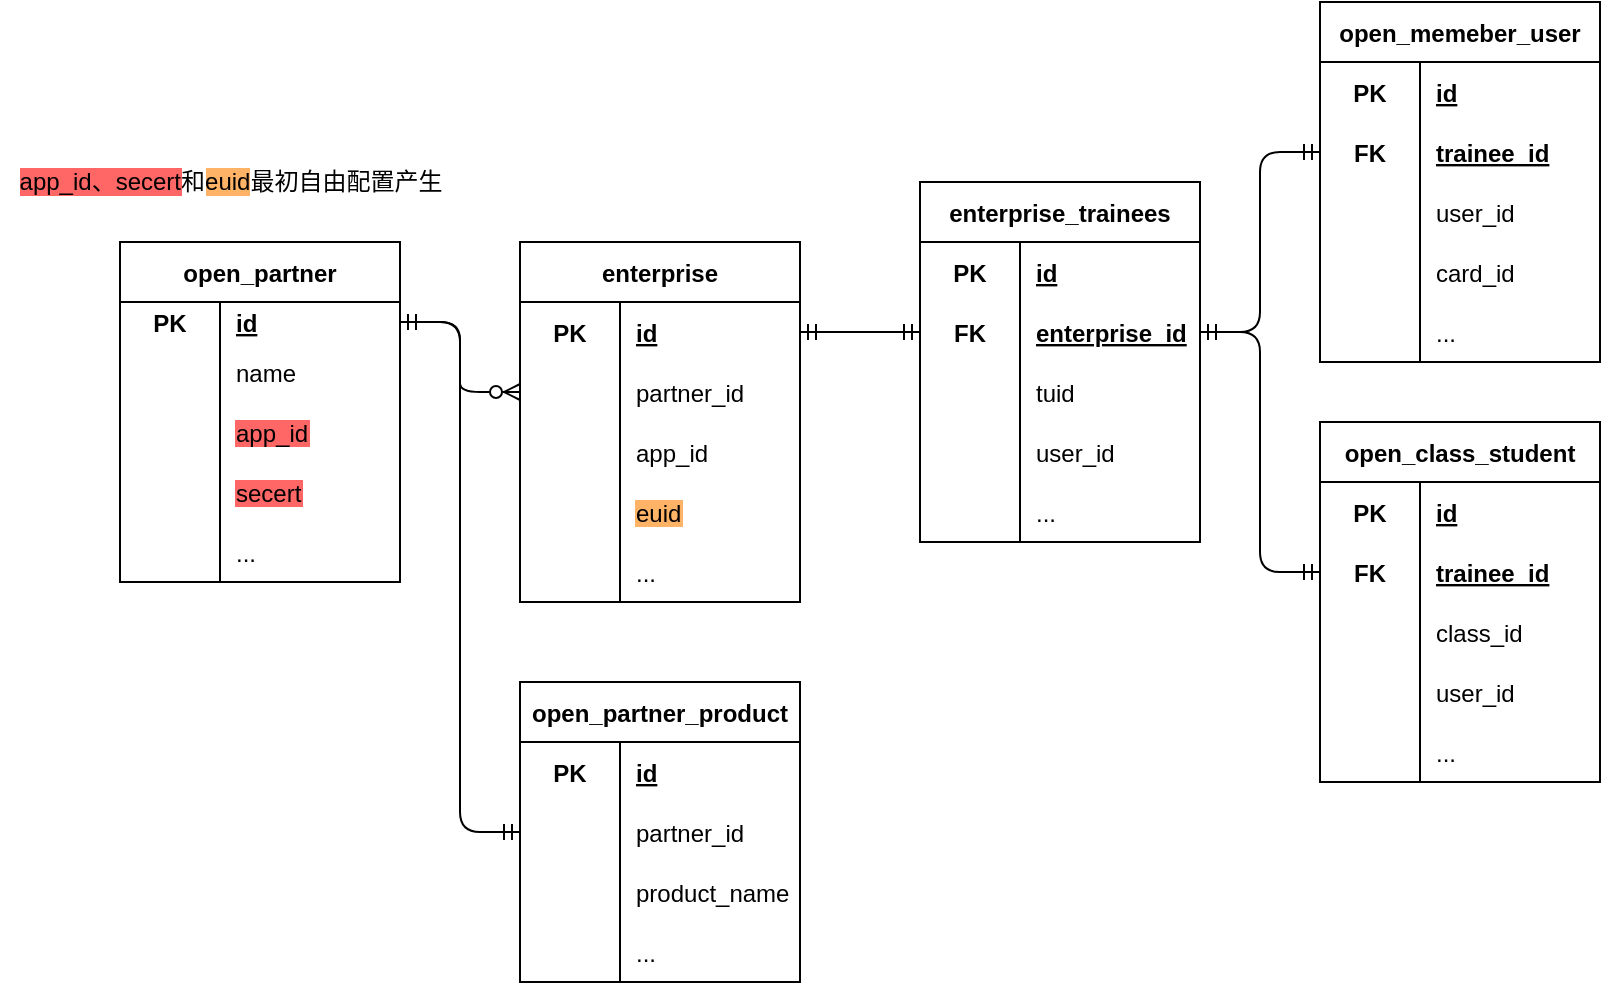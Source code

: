 <mxfile version="13.6.4" type="github">
  <diagram id="C5RBs43oDa-KdzZeNtuy" name="Page-1">
    <mxGraphModel dx="895" dy="1680" grid="1" gridSize="10" guides="1" tooltips="1" connect="1" arrows="1" fold="1" page="1" pageScale="1" pageWidth="827" pageHeight="1169" math="0" shadow="0">
      <root>
        <mxCell id="WIyWlLk6GJQsqaUBKTNV-0" />
        <mxCell id="WIyWlLk6GJQsqaUBKTNV-1" parent="WIyWlLk6GJQsqaUBKTNV-0" />
        <mxCell id="uw1BOTYkiIBPRyXSjcnH-148" value="" style="edgeStyle=entityRelationEdgeStyle;fontSize=12;html=1;endArrow=ERmandOne;startArrow=ERmandOne;entryX=0;entryY=0.5;entryDx=0;entryDy=0;exitX=1;exitY=0.5;exitDx=0;exitDy=0;" parent="WIyWlLk6GJQsqaUBKTNV-1" source="uw1BOTYkiIBPRyXSjcnH-106" target="uw1BOTYkiIBPRyXSjcnH-136" edge="1">
          <mxGeometry width="100" height="100" relative="1" as="geometry">
            <mxPoint x="480" y="300" as="sourcePoint" />
            <mxPoint x="580" y="200" as="targetPoint" />
          </mxGeometry>
        </mxCell>
        <mxCell id="uw1BOTYkiIBPRyXSjcnH-105" value="enterprise" style="shape=table;startSize=30;container=1;collapsible=1;childLayout=tableLayout;fixedRows=1;rowLines=0;fontStyle=1;align=center;resizeLast=1;" parent="WIyWlLk6GJQsqaUBKTNV-1" vertex="1">
          <mxGeometry x="430" y="70" width="140" height="180" as="geometry" />
        </mxCell>
        <mxCell id="uw1BOTYkiIBPRyXSjcnH-106" value="" style="shape=partialRectangle;collapsible=0;dropTarget=0;pointerEvents=0;fillColor=none;top=0;left=0;bottom=0;right=0;points=[[0,0.5],[1,0.5]];portConstraint=eastwest;" parent="uw1BOTYkiIBPRyXSjcnH-105" vertex="1">
          <mxGeometry y="30" width="140" height="30" as="geometry" />
        </mxCell>
        <mxCell id="uw1BOTYkiIBPRyXSjcnH-107" value="PK" style="shape=partialRectangle;connectable=0;fillColor=none;top=0;left=0;bottom=0;right=0;fontStyle=1;overflow=hidden;" parent="uw1BOTYkiIBPRyXSjcnH-106" vertex="1">
          <mxGeometry width="50" height="30" as="geometry" />
        </mxCell>
        <mxCell id="uw1BOTYkiIBPRyXSjcnH-108" value="id" style="shape=partialRectangle;connectable=0;fillColor=none;top=0;left=0;bottom=0;right=0;align=left;spacingLeft=6;fontStyle=5;overflow=hidden;" parent="uw1BOTYkiIBPRyXSjcnH-106" vertex="1">
          <mxGeometry x="50" width="90" height="30" as="geometry" />
        </mxCell>
        <mxCell id="rV22phOTvIdH1_BPCWi4-47" value="" style="shape=partialRectangle;collapsible=0;dropTarget=0;pointerEvents=0;fillColor=none;top=0;left=0;bottom=0;right=0;points=[[0,0.5],[1,0.5]];portConstraint=eastwest;" vertex="1" parent="uw1BOTYkiIBPRyXSjcnH-105">
          <mxGeometry y="60" width="140" height="30" as="geometry" />
        </mxCell>
        <mxCell id="rV22phOTvIdH1_BPCWi4-48" value="" style="shape=partialRectangle;connectable=0;fillColor=none;top=0;left=0;bottom=0;right=0;editable=1;overflow=hidden;" vertex="1" parent="rV22phOTvIdH1_BPCWi4-47">
          <mxGeometry width="50" height="30" as="geometry" />
        </mxCell>
        <mxCell id="rV22phOTvIdH1_BPCWi4-49" value="partner_id" style="shape=partialRectangle;connectable=0;fillColor=none;top=0;left=0;bottom=0;right=0;align=left;spacingLeft=6;overflow=hidden;" vertex="1" parent="rV22phOTvIdH1_BPCWi4-47">
          <mxGeometry x="50" width="90" height="30" as="geometry" />
        </mxCell>
        <mxCell id="uw1BOTYkiIBPRyXSjcnH-112" value="" style="shape=partialRectangle;collapsible=0;dropTarget=0;pointerEvents=0;fillColor=none;top=0;left=0;bottom=0;right=0;points=[[0,0.5],[1,0.5]];portConstraint=eastwest;" parent="uw1BOTYkiIBPRyXSjcnH-105" vertex="1">
          <mxGeometry y="90" width="140" height="30" as="geometry" />
        </mxCell>
        <mxCell id="uw1BOTYkiIBPRyXSjcnH-113" value="" style="shape=partialRectangle;connectable=0;fillColor=none;top=0;left=0;bottom=0;right=0;editable=1;overflow=hidden;" parent="uw1BOTYkiIBPRyXSjcnH-112" vertex="1">
          <mxGeometry width="50" height="30" as="geometry" />
        </mxCell>
        <mxCell id="uw1BOTYkiIBPRyXSjcnH-114" value="app_id" style="shape=partialRectangle;connectable=0;fillColor=none;top=0;left=0;bottom=0;right=0;align=left;spacingLeft=6;overflow=hidden;" parent="uw1BOTYkiIBPRyXSjcnH-112" vertex="1">
          <mxGeometry x="50" width="90" height="30" as="geometry" />
        </mxCell>
        <mxCell id="uw1BOTYkiIBPRyXSjcnH-115" value="" style="shape=partialRectangle;collapsible=0;dropTarget=0;pointerEvents=0;fillColor=none;top=0;left=0;bottom=0;right=0;points=[[0,0.5],[1,0.5]];portConstraint=eastwest;" parent="uw1BOTYkiIBPRyXSjcnH-105" vertex="1">
          <mxGeometry y="120" width="140" height="30" as="geometry" />
        </mxCell>
        <mxCell id="uw1BOTYkiIBPRyXSjcnH-116" value="" style="shape=partialRectangle;connectable=0;fillColor=none;top=0;left=0;bottom=0;right=0;editable=1;overflow=hidden;" parent="uw1BOTYkiIBPRyXSjcnH-115" vertex="1">
          <mxGeometry width="50" height="30" as="geometry" />
        </mxCell>
        <mxCell id="uw1BOTYkiIBPRyXSjcnH-117" value="euid" style="shape=partialRectangle;connectable=0;fillColor=none;top=0;left=0;bottom=0;right=0;align=left;spacingLeft=6;overflow=hidden;labelBackgroundColor=#FFB366;" parent="uw1BOTYkiIBPRyXSjcnH-115" vertex="1">
          <mxGeometry x="50" width="90" height="30" as="geometry" />
        </mxCell>
        <mxCell id="uw1BOTYkiIBPRyXSjcnH-127" value="" style="shape=partialRectangle;collapsible=0;dropTarget=0;pointerEvents=0;fillColor=none;top=0;left=0;bottom=0;right=0;points=[[0,0.5],[1,0.5]];portConstraint=eastwest;" parent="uw1BOTYkiIBPRyXSjcnH-105" vertex="1">
          <mxGeometry y="150" width="140" height="30" as="geometry" />
        </mxCell>
        <mxCell id="uw1BOTYkiIBPRyXSjcnH-128" value="" style="shape=partialRectangle;connectable=0;fillColor=none;top=0;left=0;bottom=0;right=0;editable=1;overflow=hidden;" parent="uw1BOTYkiIBPRyXSjcnH-127" vertex="1">
          <mxGeometry width="50" height="30" as="geometry" />
        </mxCell>
        <mxCell id="uw1BOTYkiIBPRyXSjcnH-129" value="..." style="shape=partialRectangle;connectable=0;fillColor=none;top=0;left=0;bottom=0;right=0;align=left;spacingLeft=6;overflow=hidden;" parent="uw1BOTYkiIBPRyXSjcnH-127" vertex="1">
          <mxGeometry x="50" width="90" height="30" as="geometry" />
        </mxCell>
        <mxCell id="rV22phOTvIdH1_BPCWi4-16" value="" style="edgeStyle=entityRelationEdgeStyle;fontSize=12;html=1;endArrow=ERmandOne;startArrow=ERmandOne;exitX=1;exitY=0.5;exitDx=0;exitDy=0;entryX=0;entryY=0.5;entryDx=0;entryDy=0;" edge="1" parent="WIyWlLk6GJQsqaUBKTNV-1" source="uw1BOTYkiIBPRyXSjcnH-136" target="rV22phOTvIdH1_BPCWi4-4">
          <mxGeometry width="100" height="100" relative="1" as="geometry">
            <mxPoint x="730" y="430" as="sourcePoint" />
            <mxPoint x="830" y="330" as="targetPoint" />
          </mxGeometry>
        </mxCell>
        <mxCell id="rV22phOTvIdH1_BPCWi4-33" value="" style="edgeStyle=entityRelationEdgeStyle;fontSize=12;html=1;endArrow=ERmandOne;startArrow=ERmandOne;entryX=0;entryY=0.5;entryDx=0;entryDy=0;" edge="1" parent="WIyWlLk6GJQsqaUBKTNV-1" source="uw1BOTYkiIBPRyXSjcnH-136" target="rV22phOTvIdH1_BPCWi4-34">
          <mxGeometry width="100" height="100" relative="1" as="geometry">
            <mxPoint x="730" y="410" as="sourcePoint" />
            <mxPoint x="770" y="370" as="targetPoint" />
          </mxGeometry>
        </mxCell>
        <mxCell id="rV22phOTvIdH1_BPCWi4-0" value="open_memeber_user" style="shape=table;startSize=30;container=1;collapsible=1;childLayout=tableLayout;fixedRows=1;rowLines=0;fontStyle=1;align=center;resizeLast=1;" vertex="1" parent="WIyWlLk6GJQsqaUBKTNV-1">
          <mxGeometry x="830" y="-50" width="140" height="180" as="geometry" />
        </mxCell>
        <mxCell id="rV22phOTvIdH1_BPCWi4-1" value="" style="shape=partialRectangle;collapsible=0;dropTarget=0;pointerEvents=0;fillColor=none;top=0;left=0;bottom=0;right=0;points=[[0,0.5],[1,0.5]];portConstraint=eastwest;" vertex="1" parent="rV22phOTvIdH1_BPCWi4-0">
          <mxGeometry y="30" width="140" height="30" as="geometry" />
        </mxCell>
        <mxCell id="rV22phOTvIdH1_BPCWi4-2" value="PK" style="shape=partialRectangle;connectable=0;fillColor=none;top=0;left=0;bottom=0;right=0;fontStyle=1;overflow=hidden;" vertex="1" parent="rV22phOTvIdH1_BPCWi4-1">
          <mxGeometry width="50" height="30" as="geometry" />
        </mxCell>
        <mxCell id="rV22phOTvIdH1_BPCWi4-3" value="id" style="shape=partialRectangle;connectable=0;fillColor=none;top=0;left=0;bottom=0;right=0;align=left;spacingLeft=6;fontStyle=5;overflow=hidden;" vertex="1" parent="rV22phOTvIdH1_BPCWi4-1">
          <mxGeometry x="50" width="90" height="30" as="geometry" />
        </mxCell>
        <mxCell id="rV22phOTvIdH1_BPCWi4-4" value="" style="shape=partialRectangle;collapsible=0;dropTarget=0;pointerEvents=0;fillColor=none;top=0;left=0;bottom=0;right=0;points=[[0,0.5],[1,0.5]];portConstraint=eastwest;" vertex="1" parent="rV22phOTvIdH1_BPCWi4-0">
          <mxGeometry y="60" width="140" height="30" as="geometry" />
        </mxCell>
        <mxCell id="rV22phOTvIdH1_BPCWi4-5" value="FK" style="shape=partialRectangle;connectable=0;fillColor=none;top=0;left=0;bottom=0;right=0;fontStyle=1;overflow=hidden;" vertex="1" parent="rV22phOTvIdH1_BPCWi4-4">
          <mxGeometry width="50" height="30" as="geometry" />
        </mxCell>
        <mxCell id="rV22phOTvIdH1_BPCWi4-6" value="trainee_id" style="shape=partialRectangle;connectable=0;fillColor=none;top=0;left=0;bottom=0;right=0;align=left;spacingLeft=6;fontStyle=5;overflow=hidden;" vertex="1" parent="rV22phOTvIdH1_BPCWi4-4">
          <mxGeometry x="50" width="90" height="30" as="geometry" />
        </mxCell>
        <mxCell id="rV22phOTvIdH1_BPCWi4-7" value="" style="shape=partialRectangle;collapsible=0;dropTarget=0;pointerEvents=0;fillColor=none;top=0;left=0;bottom=0;right=0;points=[[0,0.5],[1,0.5]];portConstraint=eastwest;" vertex="1" parent="rV22phOTvIdH1_BPCWi4-0">
          <mxGeometry y="90" width="140" height="30" as="geometry" />
        </mxCell>
        <mxCell id="rV22phOTvIdH1_BPCWi4-8" value="" style="shape=partialRectangle;connectable=0;fillColor=none;top=0;left=0;bottom=0;right=0;editable=1;overflow=hidden;" vertex="1" parent="rV22phOTvIdH1_BPCWi4-7">
          <mxGeometry width="50" height="30" as="geometry" />
        </mxCell>
        <mxCell id="rV22phOTvIdH1_BPCWi4-9" value="user_id" style="shape=partialRectangle;connectable=0;fillColor=none;top=0;left=0;bottom=0;right=0;align=left;spacingLeft=6;overflow=hidden;" vertex="1" parent="rV22phOTvIdH1_BPCWi4-7">
          <mxGeometry x="50" width="90" height="30" as="geometry" />
        </mxCell>
        <mxCell id="rV22phOTvIdH1_BPCWi4-10" value="" style="shape=partialRectangle;collapsible=0;dropTarget=0;pointerEvents=0;fillColor=none;top=0;left=0;bottom=0;right=0;points=[[0,0.5],[1,0.5]];portConstraint=eastwest;" vertex="1" parent="rV22phOTvIdH1_BPCWi4-0">
          <mxGeometry y="120" width="140" height="30" as="geometry" />
        </mxCell>
        <mxCell id="rV22phOTvIdH1_BPCWi4-11" value="" style="shape=partialRectangle;connectable=0;fillColor=none;top=0;left=0;bottom=0;right=0;editable=1;overflow=hidden;" vertex="1" parent="rV22phOTvIdH1_BPCWi4-10">
          <mxGeometry width="50" height="30" as="geometry" />
        </mxCell>
        <mxCell id="rV22phOTvIdH1_BPCWi4-12" value="card_id" style="shape=partialRectangle;connectable=0;fillColor=none;top=0;left=0;bottom=0;right=0;align=left;spacingLeft=6;overflow=hidden;" vertex="1" parent="rV22phOTvIdH1_BPCWi4-10">
          <mxGeometry x="50" width="90" height="30" as="geometry" />
        </mxCell>
        <mxCell id="rV22phOTvIdH1_BPCWi4-13" value="" style="shape=partialRectangle;collapsible=0;dropTarget=0;pointerEvents=0;fillColor=none;top=0;left=0;bottom=0;right=0;points=[[0,0.5],[1,0.5]];portConstraint=eastwest;" vertex="1" parent="rV22phOTvIdH1_BPCWi4-0">
          <mxGeometry y="150" width="140" height="30" as="geometry" />
        </mxCell>
        <mxCell id="rV22phOTvIdH1_BPCWi4-14" value="" style="shape=partialRectangle;connectable=0;fillColor=none;top=0;left=0;bottom=0;right=0;editable=1;overflow=hidden;" vertex="1" parent="rV22phOTvIdH1_BPCWi4-13">
          <mxGeometry width="50" height="30" as="geometry" />
        </mxCell>
        <mxCell id="rV22phOTvIdH1_BPCWi4-15" value="..." style="shape=partialRectangle;connectable=0;fillColor=none;top=0;left=0;bottom=0;right=0;align=left;spacingLeft=6;overflow=hidden;" vertex="1" parent="rV22phOTvIdH1_BPCWi4-13">
          <mxGeometry x="50" width="90" height="30" as="geometry" />
        </mxCell>
        <mxCell id="rV22phOTvIdH1_BPCWi4-17" value="open_class_student" style="shape=table;startSize=30;container=1;collapsible=1;childLayout=tableLayout;fixedRows=1;rowLines=0;fontStyle=1;align=center;resizeLast=1;" vertex="1" parent="WIyWlLk6GJQsqaUBKTNV-1">
          <mxGeometry x="830" y="160" width="140" height="180" as="geometry" />
        </mxCell>
        <mxCell id="rV22phOTvIdH1_BPCWi4-18" value="" style="shape=partialRectangle;collapsible=0;dropTarget=0;pointerEvents=0;fillColor=none;top=0;left=0;bottom=0;right=0;points=[[0,0.5],[1,0.5]];portConstraint=eastwest;" vertex="1" parent="rV22phOTvIdH1_BPCWi4-17">
          <mxGeometry y="30" width="140" height="30" as="geometry" />
        </mxCell>
        <mxCell id="rV22phOTvIdH1_BPCWi4-19" value="PK" style="shape=partialRectangle;connectable=0;fillColor=none;top=0;left=0;bottom=0;right=0;fontStyle=1;overflow=hidden;" vertex="1" parent="rV22phOTvIdH1_BPCWi4-18">
          <mxGeometry width="50" height="30" as="geometry" />
        </mxCell>
        <mxCell id="rV22phOTvIdH1_BPCWi4-20" value="id" style="shape=partialRectangle;connectable=0;fillColor=none;top=0;left=0;bottom=0;right=0;align=left;spacingLeft=6;fontStyle=5;overflow=hidden;" vertex="1" parent="rV22phOTvIdH1_BPCWi4-18">
          <mxGeometry x="50" width="90" height="30" as="geometry" />
        </mxCell>
        <mxCell id="rV22phOTvIdH1_BPCWi4-34" value="" style="shape=partialRectangle;collapsible=0;dropTarget=0;pointerEvents=0;fillColor=none;top=0;left=0;bottom=0;right=0;points=[[0,0.5],[1,0.5]];portConstraint=eastwest;" vertex="1" parent="rV22phOTvIdH1_BPCWi4-17">
          <mxGeometry y="60" width="140" height="30" as="geometry" />
        </mxCell>
        <mxCell id="rV22phOTvIdH1_BPCWi4-35" value="FK" style="shape=partialRectangle;connectable=0;fillColor=none;top=0;left=0;bottom=0;right=0;fontStyle=1;overflow=hidden;" vertex="1" parent="rV22phOTvIdH1_BPCWi4-34">
          <mxGeometry width="50" height="30" as="geometry" />
        </mxCell>
        <mxCell id="rV22phOTvIdH1_BPCWi4-36" value="trainee_id" style="shape=partialRectangle;connectable=0;fillColor=none;top=0;left=0;bottom=0;right=0;align=left;spacingLeft=6;fontStyle=5;overflow=hidden;" vertex="1" parent="rV22phOTvIdH1_BPCWi4-34">
          <mxGeometry x="50" width="90" height="30" as="geometry" />
        </mxCell>
        <mxCell id="rV22phOTvIdH1_BPCWi4-24" value="" style="shape=partialRectangle;collapsible=0;dropTarget=0;pointerEvents=0;fillColor=none;top=0;left=0;bottom=0;right=0;points=[[0,0.5],[1,0.5]];portConstraint=eastwest;" vertex="1" parent="rV22phOTvIdH1_BPCWi4-17">
          <mxGeometry y="90" width="140" height="30" as="geometry" />
        </mxCell>
        <mxCell id="rV22phOTvIdH1_BPCWi4-25" value="" style="shape=partialRectangle;connectable=0;fillColor=none;top=0;left=0;bottom=0;right=0;editable=1;overflow=hidden;" vertex="1" parent="rV22phOTvIdH1_BPCWi4-24">
          <mxGeometry width="50" height="30" as="geometry" />
        </mxCell>
        <mxCell id="rV22phOTvIdH1_BPCWi4-26" value="class_id" style="shape=partialRectangle;connectable=0;fillColor=none;top=0;left=0;bottom=0;right=0;align=left;spacingLeft=6;overflow=hidden;" vertex="1" parent="rV22phOTvIdH1_BPCWi4-24">
          <mxGeometry x="50" width="90" height="30" as="geometry" />
        </mxCell>
        <mxCell id="rV22phOTvIdH1_BPCWi4-27" value="" style="shape=partialRectangle;collapsible=0;dropTarget=0;pointerEvents=0;fillColor=none;top=0;left=0;bottom=0;right=0;points=[[0,0.5],[1,0.5]];portConstraint=eastwest;" vertex="1" parent="rV22phOTvIdH1_BPCWi4-17">
          <mxGeometry y="120" width="140" height="30" as="geometry" />
        </mxCell>
        <mxCell id="rV22phOTvIdH1_BPCWi4-28" value="" style="shape=partialRectangle;connectable=0;fillColor=none;top=0;left=0;bottom=0;right=0;editable=1;overflow=hidden;" vertex="1" parent="rV22phOTvIdH1_BPCWi4-27">
          <mxGeometry width="50" height="30" as="geometry" />
        </mxCell>
        <mxCell id="rV22phOTvIdH1_BPCWi4-29" value="user_id" style="shape=partialRectangle;connectable=0;fillColor=none;top=0;left=0;bottom=0;right=0;align=left;spacingLeft=6;overflow=hidden;" vertex="1" parent="rV22phOTvIdH1_BPCWi4-27">
          <mxGeometry x="50" width="90" height="30" as="geometry" />
        </mxCell>
        <mxCell id="rV22phOTvIdH1_BPCWi4-30" value="" style="shape=partialRectangle;collapsible=0;dropTarget=0;pointerEvents=0;fillColor=none;top=0;left=0;bottom=0;right=0;points=[[0,0.5],[1,0.5]];portConstraint=eastwest;" vertex="1" parent="rV22phOTvIdH1_BPCWi4-17">
          <mxGeometry y="150" width="140" height="30" as="geometry" />
        </mxCell>
        <mxCell id="rV22phOTvIdH1_BPCWi4-31" value="" style="shape=partialRectangle;connectable=0;fillColor=none;top=0;left=0;bottom=0;right=0;editable=1;overflow=hidden;" vertex="1" parent="rV22phOTvIdH1_BPCWi4-30">
          <mxGeometry width="50" height="30" as="geometry" />
        </mxCell>
        <mxCell id="rV22phOTvIdH1_BPCWi4-32" value="..." style="shape=partialRectangle;connectable=0;fillColor=none;top=0;left=0;bottom=0;right=0;align=left;spacingLeft=6;overflow=hidden;" vertex="1" parent="rV22phOTvIdH1_BPCWi4-30">
          <mxGeometry x="50" width="90" height="30" as="geometry" />
        </mxCell>
        <mxCell id="uw1BOTYkiIBPRyXSjcnH-132" value="enterprise_trainees" style="shape=table;startSize=30;container=1;collapsible=1;childLayout=tableLayout;fixedRows=1;rowLines=0;fontStyle=1;align=center;resizeLast=1;" parent="WIyWlLk6GJQsqaUBKTNV-1" vertex="1">
          <mxGeometry x="630" y="40" width="140" height="180" as="geometry" />
        </mxCell>
        <mxCell id="uw1BOTYkiIBPRyXSjcnH-133" value="" style="shape=partialRectangle;collapsible=0;dropTarget=0;pointerEvents=0;fillColor=none;top=0;left=0;bottom=0;right=0;points=[[0,0.5],[1,0.5]];portConstraint=eastwest;" parent="uw1BOTYkiIBPRyXSjcnH-132" vertex="1">
          <mxGeometry y="30" width="140" height="30" as="geometry" />
        </mxCell>
        <mxCell id="uw1BOTYkiIBPRyXSjcnH-134" value="PK" style="shape=partialRectangle;connectable=0;fillColor=none;top=0;left=0;bottom=0;right=0;fontStyle=1;overflow=hidden;" parent="uw1BOTYkiIBPRyXSjcnH-133" vertex="1">
          <mxGeometry width="50" height="30" as="geometry" />
        </mxCell>
        <mxCell id="uw1BOTYkiIBPRyXSjcnH-135" value="id" style="shape=partialRectangle;connectable=0;fillColor=none;top=0;left=0;bottom=0;right=0;align=left;spacingLeft=6;fontStyle=5;overflow=hidden;" parent="uw1BOTYkiIBPRyXSjcnH-133" vertex="1">
          <mxGeometry x="50" width="90" height="30" as="geometry" />
        </mxCell>
        <mxCell id="uw1BOTYkiIBPRyXSjcnH-136" value="" style="shape=partialRectangle;collapsible=0;dropTarget=0;pointerEvents=0;fillColor=none;top=0;left=0;bottom=0;right=0;points=[[0,0.5],[1,0.5]];portConstraint=eastwest;" parent="uw1BOTYkiIBPRyXSjcnH-132" vertex="1">
          <mxGeometry y="60" width="140" height="30" as="geometry" />
        </mxCell>
        <mxCell id="uw1BOTYkiIBPRyXSjcnH-137" value="FK" style="shape=partialRectangle;connectable=0;fillColor=none;top=0;left=0;bottom=0;right=0;fontStyle=1;overflow=hidden;" parent="uw1BOTYkiIBPRyXSjcnH-136" vertex="1">
          <mxGeometry width="50" height="30" as="geometry" />
        </mxCell>
        <mxCell id="uw1BOTYkiIBPRyXSjcnH-138" value="enterprise_id" style="shape=partialRectangle;connectable=0;fillColor=none;top=0;left=0;bottom=0;right=0;align=left;spacingLeft=6;fontStyle=5;overflow=hidden;" parent="uw1BOTYkiIBPRyXSjcnH-136" vertex="1">
          <mxGeometry x="50" width="90" height="30" as="geometry" />
        </mxCell>
        <mxCell id="uw1BOTYkiIBPRyXSjcnH-139" value="" style="shape=partialRectangle;collapsible=0;dropTarget=0;pointerEvents=0;fillColor=none;top=0;left=0;bottom=0;right=0;points=[[0,0.5],[1,0.5]];portConstraint=eastwest;" parent="uw1BOTYkiIBPRyXSjcnH-132" vertex="1">
          <mxGeometry y="90" width="140" height="30" as="geometry" />
        </mxCell>
        <mxCell id="uw1BOTYkiIBPRyXSjcnH-140" value="" style="shape=partialRectangle;connectable=0;fillColor=none;top=0;left=0;bottom=0;right=0;editable=1;overflow=hidden;" parent="uw1BOTYkiIBPRyXSjcnH-139" vertex="1">
          <mxGeometry width="50" height="30" as="geometry" />
        </mxCell>
        <mxCell id="uw1BOTYkiIBPRyXSjcnH-141" value="tuid" style="shape=partialRectangle;connectable=0;fillColor=none;top=0;left=0;bottom=0;right=0;align=left;spacingLeft=6;overflow=hidden;" parent="uw1BOTYkiIBPRyXSjcnH-139" vertex="1">
          <mxGeometry x="50" width="90" height="30" as="geometry" />
        </mxCell>
        <mxCell id="uw1BOTYkiIBPRyXSjcnH-142" value="" style="shape=partialRectangle;collapsible=0;dropTarget=0;pointerEvents=0;fillColor=none;top=0;left=0;bottom=0;right=0;points=[[0,0.5],[1,0.5]];portConstraint=eastwest;" parent="uw1BOTYkiIBPRyXSjcnH-132" vertex="1">
          <mxGeometry y="120" width="140" height="30" as="geometry" />
        </mxCell>
        <mxCell id="uw1BOTYkiIBPRyXSjcnH-143" value="" style="shape=partialRectangle;connectable=0;fillColor=none;top=0;left=0;bottom=0;right=0;editable=1;overflow=hidden;" parent="uw1BOTYkiIBPRyXSjcnH-142" vertex="1">
          <mxGeometry width="50" height="30" as="geometry" />
        </mxCell>
        <mxCell id="uw1BOTYkiIBPRyXSjcnH-144" value="user_id" style="shape=partialRectangle;connectable=0;fillColor=none;top=0;left=0;bottom=0;right=0;align=left;spacingLeft=6;overflow=hidden;" parent="uw1BOTYkiIBPRyXSjcnH-142" vertex="1">
          <mxGeometry x="50" width="90" height="30" as="geometry" />
        </mxCell>
        <mxCell id="uw1BOTYkiIBPRyXSjcnH-145" value="" style="shape=partialRectangle;collapsible=0;dropTarget=0;pointerEvents=0;fillColor=none;top=0;left=0;bottom=0;right=0;points=[[0,0.5],[1,0.5]];portConstraint=eastwest;" parent="uw1BOTYkiIBPRyXSjcnH-132" vertex="1">
          <mxGeometry y="150" width="140" height="30" as="geometry" />
        </mxCell>
        <mxCell id="uw1BOTYkiIBPRyXSjcnH-146" value="" style="shape=partialRectangle;connectable=0;fillColor=none;top=0;left=0;bottom=0;right=0;editable=1;overflow=hidden;" parent="uw1BOTYkiIBPRyXSjcnH-145" vertex="1">
          <mxGeometry width="50" height="30" as="geometry" />
        </mxCell>
        <mxCell id="uw1BOTYkiIBPRyXSjcnH-147" value="..." style="shape=partialRectangle;connectable=0;fillColor=none;top=0;left=0;bottom=0;right=0;align=left;spacingLeft=6;overflow=hidden;" parent="uw1BOTYkiIBPRyXSjcnH-145" vertex="1">
          <mxGeometry x="50" width="90" height="30" as="geometry" />
        </mxCell>
        <mxCell id="rV22phOTvIdH1_BPCWi4-37" value="&lt;span style=&quot;background-color: rgb(255 , 102 , 102)&quot;&gt;app_id、secert&lt;/span&gt;和&lt;span style=&quot;background-color: rgb(255 , 179 , 102)&quot;&gt;euid&lt;/span&gt;最初自由配置产生" style="text;html=1;align=center;verticalAlign=middle;resizable=0;points=[];autosize=1;" vertex="1" parent="WIyWlLk6GJQsqaUBKTNV-1">
          <mxGeometry x="170" y="30" width="230" height="20" as="geometry" />
        </mxCell>
        <mxCell id="uw1BOTYkiIBPRyXSjcnH-149" value="open_partner_product" style="shape=table;startSize=30;container=1;collapsible=1;childLayout=tableLayout;fixedRows=1;rowLines=0;fontStyle=1;align=center;resizeLast=1;" parent="WIyWlLk6GJQsqaUBKTNV-1" vertex="1">
          <mxGeometry x="430" y="290" width="140" height="150" as="geometry" />
        </mxCell>
        <mxCell id="uw1BOTYkiIBPRyXSjcnH-150" value="" style="shape=partialRectangle;collapsible=0;dropTarget=0;pointerEvents=0;fillColor=none;top=0;left=0;bottom=0;right=0;points=[[0,0.5],[1,0.5]];portConstraint=eastwest;" parent="uw1BOTYkiIBPRyXSjcnH-149" vertex="1">
          <mxGeometry y="30" width="140" height="30" as="geometry" />
        </mxCell>
        <mxCell id="uw1BOTYkiIBPRyXSjcnH-151" value="PK" style="shape=partialRectangle;connectable=0;fillColor=none;top=0;left=0;bottom=0;right=0;fontStyle=1;overflow=hidden;" parent="uw1BOTYkiIBPRyXSjcnH-150" vertex="1">
          <mxGeometry width="50" height="30" as="geometry" />
        </mxCell>
        <mxCell id="uw1BOTYkiIBPRyXSjcnH-152" value="id" style="shape=partialRectangle;connectable=0;fillColor=none;top=0;left=0;bottom=0;right=0;align=left;spacingLeft=6;fontStyle=5;overflow=hidden;" parent="uw1BOTYkiIBPRyXSjcnH-150" vertex="1">
          <mxGeometry x="50" width="90" height="30" as="geometry" />
        </mxCell>
        <mxCell id="rV22phOTvIdH1_BPCWi4-44" value="" style="shape=partialRectangle;collapsible=0;dropTarget=0;pointerEvents=0;fillColor=none;top=0;left=0;bottom=0;right=0;points=[[0,0.5],[1,0.5]];portConstraint=eastwest;" vertex="1" parent="uw1BOTYkiIBPRyXSjcnH-149">
          <mxGeometry y="60" width="140" height="30" as="geometry" />
        </mxCell>
        <mxCell id="rV22phOTvIdH1_BPCWi4-45" value="" style="shape=partialRectangle;connectable=0;fillColor=none;top=0;left=0;bottom=0;right=0;editable=1;overflow=hidden;" vertex="1" parent="rV22phOTvIdH1_BPCWi4-44">
          <mxGeometry width="50" height="30" as="geometry" />
        </mxCell>
        <mxCell id="rV22phOTvIdH1_BPCWi4-46" value="partner_id" style="shape=partialRectangle;connectable=0;fillColor=none;top=0;left=0;bottom=0;right=0;align=left;spacingLeft=6;overflow=hidden;" vertex="1" parent="rV22phOTvIdH1_BPCWi4-44">
          <mxGeometry x="50" width="90" height="30" as="geometry" />
        </mxCell>
        <mxCell id="uw1BOTYkiIBPRyXSjcnH-159" value="" style="shape=partialRectangle;collapsible=0;dropTarget=0;pointerEvents=0;fillColor=none;top=0;left=0;bottom=0;right=0;points=[[0,0.5],[1,0.5]];portConstraint=eastwest;" parent="uw1BOTYkiIBPRyXSjcnH-149" vertex="1">
          <mxGeometry y="90" width="140" height="30" as="geometry" />
        </mxCell>
        <mxCell id="uw1BOTYkiIBPRyXSjcnH-160" value="" style="shape=partialRectangle;connectable=0;fillColor=none;top=0;left=0;bottom=0;right=0;editable=1;overflow=hidden;" parent="uw1BOTYkiIBPRyXSjcnH-159" vertex="1">
          <mxGeometry width="50" height="30" as="geometry" />
        </mxCell>
        <mxCell id="uw1BOTYkiIBPRyXSjcnH-161" value="product_name" style="shape=partialRectangle;connectable=0;fillColor=none;top=0;left=0;bottom=0;right=0;align=left;spacingLeft=6;overflow=hidden;" parent="uw1BOTYkiIBPRyXSjcnH-159" vertex="1">
          <mxGeometry x="50" width="90" height="30" as="geometry" />
        </mxCell>
        <mxCell id="uw1BOTYkiIBPRyXSjcnH-162" value="" style="shape=partialRectangle;collapsible=0;dropTarget=0;pointerEvents=0;fillColor=none;top=0;left=0;bottom=0;right=0;points=[[0,0.5],[1,0.5]];portConstraint=eastwest;" parent="uw1BOTYkiIBPRyXSjcnH-149" vertex="1">
          <mxGeometry y="120" width="140" height="30" as="geometry" />
        </mxCell>
        <mxCell id="uw1BOTYkiIBPRyXSjcnH-163" value="" style="shape=partialRectangle;connectable=0;fillColor=none;top=0;left=0;bottom=0;right=0;editable=1;overflow=hidden;" parent="uw1BOTYkiIBPRyXSjcnH-162" vertex="1">
          <mxGeometry width="50" height="30" as="geometry" />
        </mxCell>
        <mxCell id="uw1BOTYkiIBPRyXSjcnH-164" value="..." style="shape=partialRectangle;connectable=0;fillColor=none;top=0;left=0;bottom=0;right=0;align=left;spacingLeft=6;overflow=hidden;" parent="uw1BOTYkiIBPRyXSjcnH-162" vertex="1">
          <mxGeometry x="50" width="90" height="30" as="geometry" />
        </mxCell>
        <mxCell id="rV22phOTvIdH1_BPCWi4-52" value="" style="edgeStyle=entityRelationEdgeStyle;fontSize=12;html=1;endArrow=ERzeroToMany;startArrow=ERmandOne;exitX=1;exitY=0.5;exitDx=0;exitDy=0;entryX=0;entryY=0.5;entryDx=0;entryDy=0;" edge="1" parent="WIyWlLk6GJQsqaUBKTNV-1" source="uw1BOTYkiIBPRyXSjcnH-77" target="rV22phOTvIdH1_BPCWi4-47">
          <mxGeometry width="100" height="100" relative="1" as="geometry">
            <mxPoint x="290" y="400" as="sourcePoint" />
            <mxPoint x="390" y="300" as="targetPoint" />
          </mxGeometry>
        </mxCell>
        <mxCell id="rV22phOTvIdH1_BPCWi4-53" value="" style="edgeStyle=entityRelationEdgeStyle;fontSize=12;html=1;endArrow=ERmandOne;startArrow=ERmandOne;exitX=1;exitY=0.5;exitDx=0;exitDy=0;entryX=0;entryY=0.5;entryDx=0;entryDy=0;" edge="1" parent="WIyWlLk6GJQsqaUBKTNV-1" source="uw1BOTYkiIBPRyXSjcnH-77" target="rV22phOTvIdH1_BPCWi4-44">
          <mxGeometry width="100" height="100" relative="1" as="geometry">
            <mxPoint x="340" y="410" as="sourcePoint" />
            <mxPoint x="440" y="310" as="targetPoint" />
          </mxGeometry>
        </mxCell>
        <mxCell id="uw1BOTYkiIBPRyXSjcnH-76" value="open_partner" style="shape=table;startSize=30;container=1;collapsible=1;childLayout=tableLayout;fixedRows=1;rowLines=0;fontStyle=1;align=center;resizeLast=1;" parent="WIyWlLk6GJQsqaUBKTNV-1" vertex="1">
          <mxGeometry x="230" y="70" width="140" height="170" as="geometry" />
        </mxCell>
        <mxCell id="uw1BOTYkiIBPRyXSjcnH-77" value="" style="shape=partialRectangle;collapsible=0;dropTarget=0;pointerEvents=0;fillColor=none;top=0;left=0;bottom=0;right=0;points=[[0,0.5],[1,0.5]];portConstraint=eastwest;" parent="uw1BOTYkiIBPRyXSjcnH-76" vertex="1">
          <mxGeometry y="30" width="140" height="20" as="geometry" />
        </mxCell>
        <mxCell id="uw1BOTYkiIBPRyXSjcnH-78" value="PK" style="shape=partialRectangle;connectable=0;fillColor=none;top=0;left=0;bottom=0;right=0;fontStyle=1;overflow=hidden;" parent="uw1BOTYkiIBPRyXSjcnH-77" vertex="1">
          <mxGeometry width="50" height="20" as="geometry" />
        </mxCell>
        <mxCell id="uw1BOTYkiIBPRyXSjcnH-79" value="id" style="shape=partialRectangle;connectable=0;fillColor=none;top=0;left=0;bottom=0;right=0;align=left;spacingLeft=6;fontStyle=5;overflow=hidden;" parent="uw1BOTYkiIBPRyXSjcnH-77" vertex="1">
          <mxGeometry x="50" width="90" height="20" as="geometry" />
        </mxCell>
        <mxCell id="uw1BOTYkiIBPRyXSjcnH-83" value="" style="shape=partialRectangle;collapsible=0;dropTarget=0;pointerEvents=0;fillColor=none;top=0;left=0;bottom=0;right=0;points=[[0,0.5],[1,0.5]];portConstraint=eastwest;" parent="uw1BOTYkiIBPRyXSjcnH-76" vertex="1">
          <mxGeometry y="50" width="140" height="30" as="geometry" />
        </mxCell>
        <mxCell id="uw1BOTYkiIBPRyXSjcnH-84" value="" style="shape=partialRectangle;connectable=0;fillColor=none;top=0;left=0;bottom=0;right=0;editable=1;overflow=hidden;" parent="uw1BOTYkiIBPRyXSjcnH-83" vertex="1">
          <mxGeometry width="50" height="30" as="geometry" />
        </mxCell>
        <mxCell id="uw1BOTYkiIBPRyXSjcnH-85" value="name" style="shape=partialRectangle;connectable=0;fillColor=none;top=0;left=0;bottom=0;right=0;align=left;spacingLeft=6;overflow=hidden;" parent="uw1BOTYkiIBPRyXSjcnH-83" vertex="1">
          <mxGeometry x="50" width="90" height="30" as="geometry" />
        </mxCell>
        <mxCell id="uw1BOTYkiIBPRyXSjcnH-86" value="" style="shape=partialRectangle;collapsible=0;dropTarget=0;pointerEvents=0;fillColor=none;top=0;left=0;bottom=0;right=0;points=[[0,0.5],[1,0.5]];portConstraint=eastwest;" parent="uw1BOTYkiIBPRyXSjcnH-76" vertex="1">
          <mxGeometry y="80" width="140" height="30" as="geometry" />
        </mxCell>
        <mxCell id="uw1BOTYkiIBPRyXSjcnH-87" value="" style="shape=partialRectangle;connectable=0;fillColor=none;top=0;left=0;bottom=0;right=0;editable=1;overflow=hidden;" parent="uw1BOTYkiIBPRyXSjcnH-86" vertex="1">
          <mxGeometry width="50" height="30" as="geometry" />
        </mxCell>
        <mxCell id="uw1BOTYkiIBPRyXSjcnH-88" value="app_id" style="shape=partialRectangle;connectable=0;fillColor=none;top=0;left=0;bottom=0;right=0;align=left;spacingLeft=6;overflow=hidden;labelBackgroundColor=#FF6666;" parent="uw1BOTYkiIBPRyXSjcnH-86" vertex="1">
          <mxGeometry x="50" width="90" height="30" as="geometry" />
        </mxCell>
        <mxCell id="uw1BOTYkiIBPRyXSjcnH-89" value="" style="shape=partialRectangle;collapsible=0;dropTarget=0;pointerEvents=0;fillColor=none;top=0;left=0;bottom=0;right=0;points=[[0,0.5],[1,0.5]];portConstraint=eastwest;" parent="uw1BOTYkiIBPRyXSjcnH-76" vertex="1">
          <mxGeometry y="110" width="140" height="30" as="geometry" />
        </mxCell>
        <mxCell id="uw1BOTYkiIBPRyXSjcnH-90" value="" style="shape=partialRectangle;connectable=0;fillColor=none;top=0;left=0;bottom=0;right=0;editable=1;overflow=hidden;" parent="uw1BOTYkiIBPRyXSjcnH-89" vertex="1">
          <mxGeometry width="50" height="30" as="geometry" />
        </mxCell>
        <mxCell id="uw1BOTYkiIBPRyXSjcnH-91" value="secert" style="shape=partialRectangle;connectable=0;fillColor=none;top=0;left=0;bottom=0;right=0;align=left;spacingLeft=6;overflow=hidden;labelBackgroundColor=#FF6666;" parent="uw1BOTYkiIBPRyXSjcnH-89" vertex="1">
          <mxGeometry x="50" width="90" height="30" as="geometry" />
        </mxCell>
        <mxCell id="uw1BOTYkiIBPRyXSjcnH-92" value="" style="shape=partialRectangle;collapsible=0;dropTarget=0;pointerEvents=0;fillColor=none;top=0;left=0;bottom=0;right=0;points=[[0,0.5],[1,0.5]];portConstraint=eastwest;" parent="uw1BOTYkiIBPRyXSjcnH-76" vertex="1">
          <mxGeometry y="140" width="140" height="30" as="geometry" />
        </mxCell>
        <mxCell id="uw1BOTYkiIBPRyXSjcnH-93" value="" style="shape=partialRectangle;connectable=0;fillColor=none;top=0;left=0;bottom=0;right=0;editable=1;overflow=hidden;" parent="uw1BOTYkiIBPRyXSjcnH-92" vertex="1">
          <mxGeometry width="50" height="30" as="geometry" />
        </mxCell>
        <mxCell id="uw1BOTYkiIBPRyXSjcnH-94" value="..." style="shape=partialRectangle;connectable=0;fillColor=none;top=0;left=0;bottom=0;right=0;align=left;spacingLeft=6;overflow=hidden;" parent="uw1BOTYkiIBPRyXSjcnH-92" vertex="1">
          <mxGeometry x="50" width="90" height="30" as="geometry" />
        </mxCell>
      </root>
    </mxGraphModel>
  </diagram>
</mxfile>
